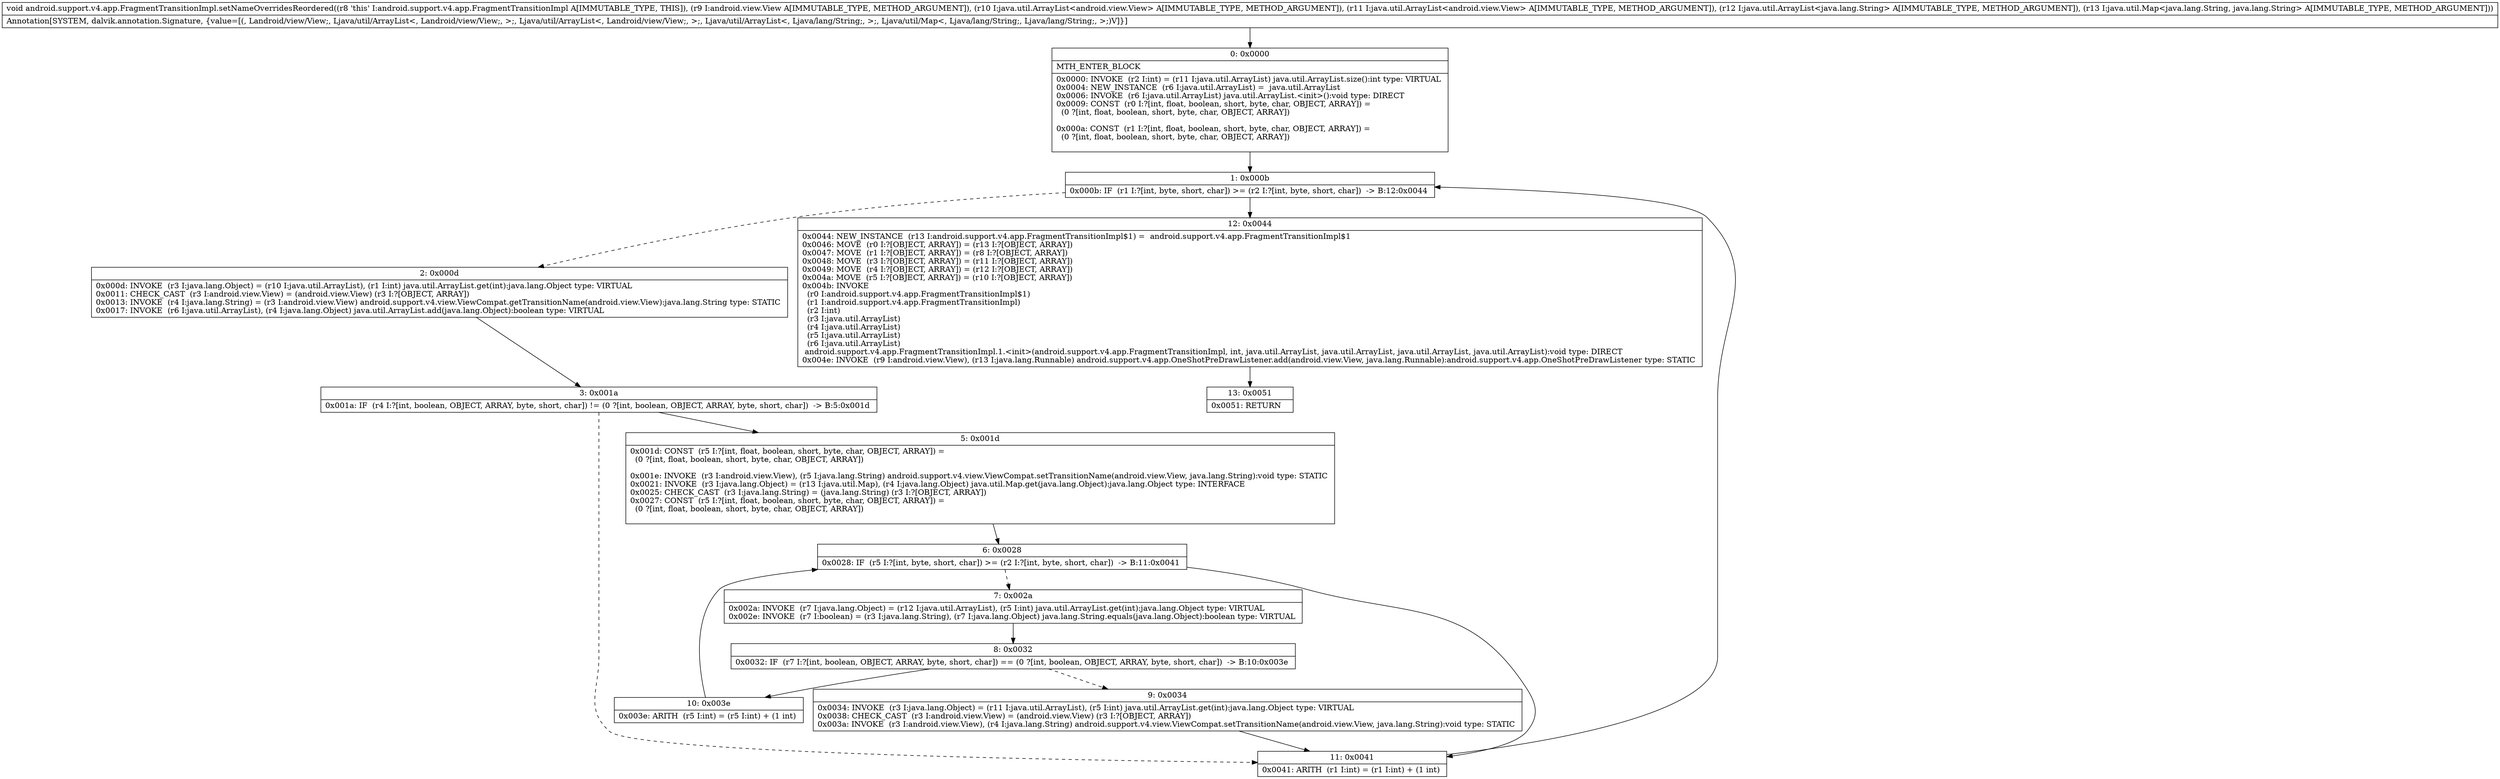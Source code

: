 digraph "CFG forandroid.support.v4.app.FragmentTransitionImpl.setNameOverridesReordered(Landroid\/view\/View;Ljava\/util\/ArrayList;Ljava\/util\/ArrayList;Ljava\/util\/ArrayList;Ljava\/util\/Map;)V" {
Node_0 [shape=record,label="{0\:\ 0x0000|MTH_ENTER_BLOCK\l|0x0000: INVOKE  (r2 I:int) = (r11 I:java.util.ArrayList) java.util.ArrayList.size():int type: VIRTUAL \l0x0004: NEW_INSTANCE  (r6 I:java.util.ArrayList) =  java.util.ArrayList \l0x0006: INVOKE  (r6 I:java.util.ArrayList) java.util.ArrayList.\<init\>():void type: DIRECT \l0x0009: CONST  (r0 I:?[int, float, boolean, short, byte, char, OBJECT, ARRAY]) = \l  (0 ?[int, float, boolean, short, byte, char, OBJECT, ARRAY])\l \l0x000a: CONST  (r1 I:?[int, float, boolean, short, byte, char, OBJECT, ARRAY]) = \l  (0 ?[int, float, boolean, short, byte, char, OBJECT, ARRAY])\l \l}"];
Node_1 [shape=record,label="{1\:\ 0x000b|0x000b: IF  (r1 I:?[int, byte, short, char]) \>= (r2 I:?[int, byte, short, char])  \-\> B:12:0x0044 \l}"];
Node_2 [shape=record,label="{2\:\ 0x000d|0x000d: INVOKE  (r3 I:java.lang.Object) = (r10 I:java.util.ArrayList), (r1 I:int) java.util.ArrayList.get(int):java.lang.Object type: VIRTUAL \l0x0011: CHECK_CAST  (r3 I:android.view.View) = (android.view.View) (r3 I:?[OBJECT, ARRAY]) \l0x0013: INVOKE  (r4 I:java.lang.String) = (r3 I:android.view.View) android.support.v4.view.ViewCompat.getTransitionName(android.view.View):java.lang.String type: STATIC \l0x0017: INVOKE  (r6 I:java.util.ArrayList), (r4 I:java.lang.Object) java.util.ArrayList.add(java.lang.Object):boolean type: VIRTUAL \l}"];
Node_3 [shape=record,label="{3\:\ 0x001a|0x001a: IF  (r4 I:?[int, boolean, OBJECT, ARRAY, byte, short, char]) != (0 ?[int, boolean, OBJECT, ARRAY, byte, short, char])  \-\> B:5:0x001d \l}"];
Node_5 [shape=record,label="{5\:\ 0x001d|0x001d: CONST  (r5 I:?[int, float, boolean, short, byte, char, OBJECT, ARRAY]) = \l  (0 ?[int, float, boolean, short, byte, char, OBJECT, ARRAY])\l \l0x001e: INVOKE  (r3 I:android.view.View), (r5 I:java.lang.String) android.support.v4.view.ViewCompat.setTransitionName(android.view.View, java.lang.String):void type: STATIC \l0x0021: INVOKE  (r3 I:java.lang.Object) = (r13 I:java.util.Map), (r4 I:java.lang.Object) java.util.Map.get(java.lang.Object):java.lang.Object type: INTERFACE \l0x0025: CHECK_CAST  (r3 I:java.lang.String) = (java.lang.String) (r3 I:?[OBJECT, ARRAY]) \l0x0027: CONST  (r5 I:?[int, float, boolean, short, byte, char, OBJECT, ARRAY]) = \l  (0 ?[int, float, boolean, short, byte, char, OBJECT, ARRAY])\l \l}"];
Node_6 [shape=record,label="{6\:\ 0x0028|0x0028: IF  (r5 I:?[int, byte, short, char]) \>= (r2 I:?[int, byte, short, char])  \-\> B:11:0x0041 \l}"];
Node_7 [shape=record,label="{7\:\ 0x002a|0x002a: INVOKE  (r7 I:java.lang.Object) = (r12 I:java.util.ArrayList), (r5 I:int) java.util.ArrayList.get(int):java.lang.Object type: VIRTUAL \l0x002e: INVOKE  (r7 I:boolean) = (r3 I:java.lang.String), (r7 I:java.lang.Object) java.lang.String.equals(java.lang.Object):boolean type: VIRTUAL \l}"];
Node_8 [shape=record,label="{8\:\ 0x0032|0x0032: IF  (r7 I:?[int, boolean, OBJECT, ARRAY, byte, short, char]) == (0 ?[int, boolean, OBJECT, ARRAY, byte, short, char])  \-\> B:10:0x003e \l}"];
Node_9 [shape=record,label="{9\:\ 0x0034|0x0034: INVOKE  (r3 I:java.lang.Object) = (r11 I:java.util.ArrayList), (r5 I:int) java.util.ArrayList.get(int):java.lang.Object type: VIRTUAL \l0x0038: CHECK_CAST  (r3 I:android.view.View) = (android.view.View) (r3 I:?[OBJECT, ARRAY]) \l0x003a: INVOKE  (r3 I:android.view.View), (r4 I:java.lang.String) android.support.v4.view.ViewCompat.setTransitionName(android.view.View, java.lang.String):void type: STATIC \l}"];
Node_10 [shape=record,label="{10\:\ 0x003e|0x003e: ARITH  (r5 I:int) = (r5 I:int) + (1 int) \l}"];
Node_11 [shape=record,label="{11\:\ 0x0041|0x0041: ARITH  (r1 I:int) = (r1 I:int) + (1 int) \l}"];
Node_12 [shape=record,label="{12\:\ 0x0044|0x0044: NEW_INSTANCE  (r13 I:android.support.v4.app.FragmentTransitionImpl$1) =  android.support.v4.app.FragmentTransitionImpl$1 \l0x0046: MOVE  (r0 I:?[OBJECT, ARRAY]) = (r13 I:?[OBJECT, ARRAY]) \l0x0047: MOVE  (r1 I:?[OBJECT, ARRAY]) = (r8 I:?[OBJECT, ARRAY]) \l0x0048: MOVE  (r3 I:?[OBJECT, ARRAY]) = (r11 I:?[OBJECT, ARRAY]) \l0x0049: MOVE  (r4 I:?[OBJECT, ARRAY]) = (r12 I:?[OBJECT, ARRAY]) \l0x004a: MOVE  (r5 I:?[OBJECT, ARRAY]) = (r10 I:?[OBJECT, ARRAY]) \l0x004b: INVOKE  \l  (r0 I:android.support.v4.app.FragmentTransitionImpl$1)\l  (r1 I:android.support.v4.app.FragmentTransitionImpl)\l  (r2 I:int)\l  (r3 I:java.util.ArrayList)\l  (r4 I:java.util.ArrayList)\l  (r5 I:java.util.ArrayList)\l  (r6 I:java.util.ArrayList)\l android.support.v4.app.FragmentTransitionImpl.1.\<init\>(android.support.v4.app.FragmentTransitionImpl, int, java.util.ArrayList, java.util.ArrayList, java.util.ArrayList, java.util.ArrayList):void type: DIRECT \l0x004e: INVOKE  (r9 I:android.view.View), (r13 I:java.lang.Runnable) android.support.v4.app.OneShotPreDrawListener.add(android.view.View, java.lang.Runnable):android.support.v4.app.OneShotPreDrawListener type: STATIC \l}"];
Node_13 [shape=record,label="{13\:\ 0x0051|0x0051: RETURN   \l}"];
MethodNode[shape=record,label="{void android.support.v4.app.FragmentTransitionImpl.setNameOverridesReordered((r8 'this' I:android.support.v4.app.FragmentTransitionImpl A[IMMUTABLE_TYPE, THIS]), (r9 I:android.view.View A[IMMUTABLE_TYPE, METHOD_ARGUMENT]), (r10 I:java.util.ArrayList\<android.view.View\> A[IMMUTABLE_TYPE, METHOD_ARGUMENT]), (r11 I:java.util.ArrayList\<android.view.View\> A[IMMUTABLE_TYPE, METHOD_ARGUMENT]), (r12 I:java.util.ArrayList\<java.lang.String\> A[IMMUTABLE_TYPE, METHOD_ARGUMENT]), (r13 I:java.util.Map\<java.lang.String, java.lang.String\> A[IMMUTABLE_TYPE, METHOD_ARGUMENT]))  | Annotation[SYSTEM, dalvik.annotation.Signature, \{value=[(, Landroid\/view\/View;, Ljava\/util\/ArrayList\<, Landroid\/view\/View;, \>;, Ljava\/util\/ArrayList\<, Landroid\/view\/View;, \>;, Ljava\/util\/ArrayList\<, Ljava\/lang\/String;, \>;, Ljava\/util\/Map\<, Ljava\/lang\/String;, Ljava\/lang\/String;, \>;)V]\}]\l}"];
MethodNode -> Node_0;
Node_0 -> Node_1;
Node_1 -> Node_2[style=dashed];
Node_1 -> Node_12;
Node_2 -> Node_3;
Node_3 -> Node_5;
Node_3 -> Node_11[style=dashed];
Node_5 -> Node_6;
Node_6 -> Node_7[style=dashed];
Node_6 -> Node_11;
Node_7 -> Node_8;
Node_8 -> Node_9[style=dashed];
Node_8 -> Node_10;
Node_9 -> Node_11;
Node_10 -> Node_6;
Node_11 -> Node_1;
Node_12 -> Node_13;
}

